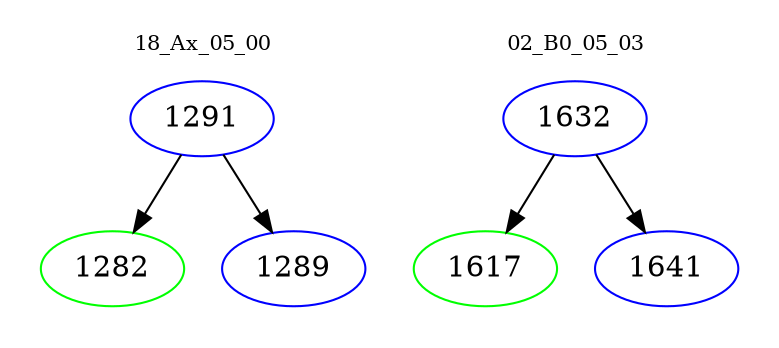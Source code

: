 digraph{
subgraph cluster_0 {
color = white
label = "18_Ax_05_00";
fontsize=10;
T0_1291 [label="1291", color="blue"]
T0_1291 -> T0_1282 [color="black"]
T0_1282 [label="1282", color="green"]
T0_1291 -> T0_1289 [color="black"]
T0_1289 [label="1289", color="blue"]
}
subgraph cluster_1 {
color = white
label = "02_B0_05_03";
fontsize=10;
T1_1632 [label="1632", color="blue"]
T1_1632 -> T1_1617 [color="black"]
T1_1617 [label="1617", color="green"]
T1_1632 -> T1_1641 [color="black"]
T1_1641 [label="1641", color="blue"]
}
}
